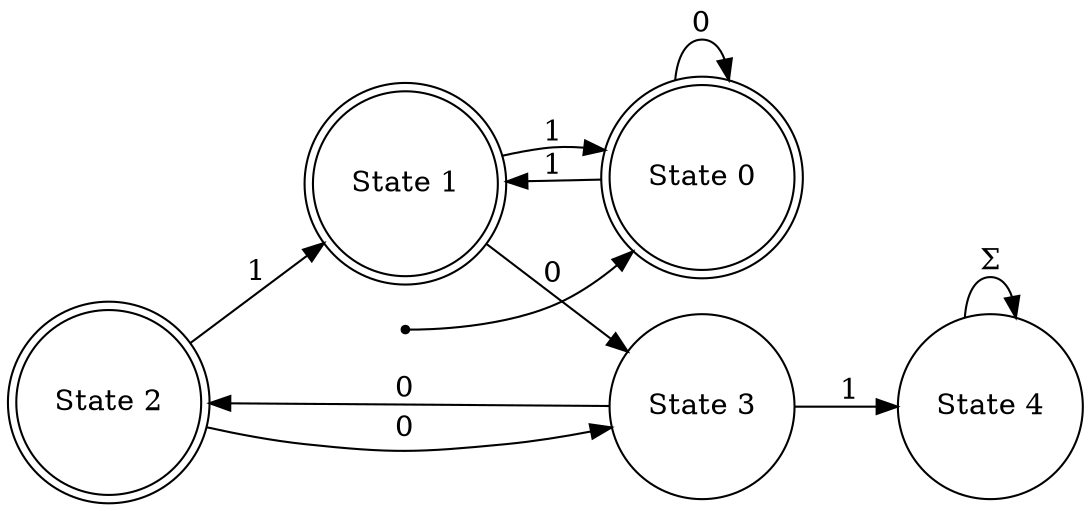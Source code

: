 digraph finite_state_machine {
	rankdir=LR size="8,5"
	node [shape=doublecircle]
	"State 2"
	"State 0"
	"State 1"
	node [shape=circle]
	"State 3" -> "State 4" [label=1]
	"State 3" -> "State 2" [label=0]
	"State 2" -> "State 1" [label=1]
	"State 2" -> "State 3" [label=0]
	"State 4" -> "State 4" [label="Σ"]
	"State 0" -> "State 1" [label=1]
	"State 0" -> "State 0" [label=0]
	"State 1" -> "State 0" [label=1]
	"State 1" -> "State 3" [label=0]
	node [shape=point]
	start
	start -> "State 0"
}